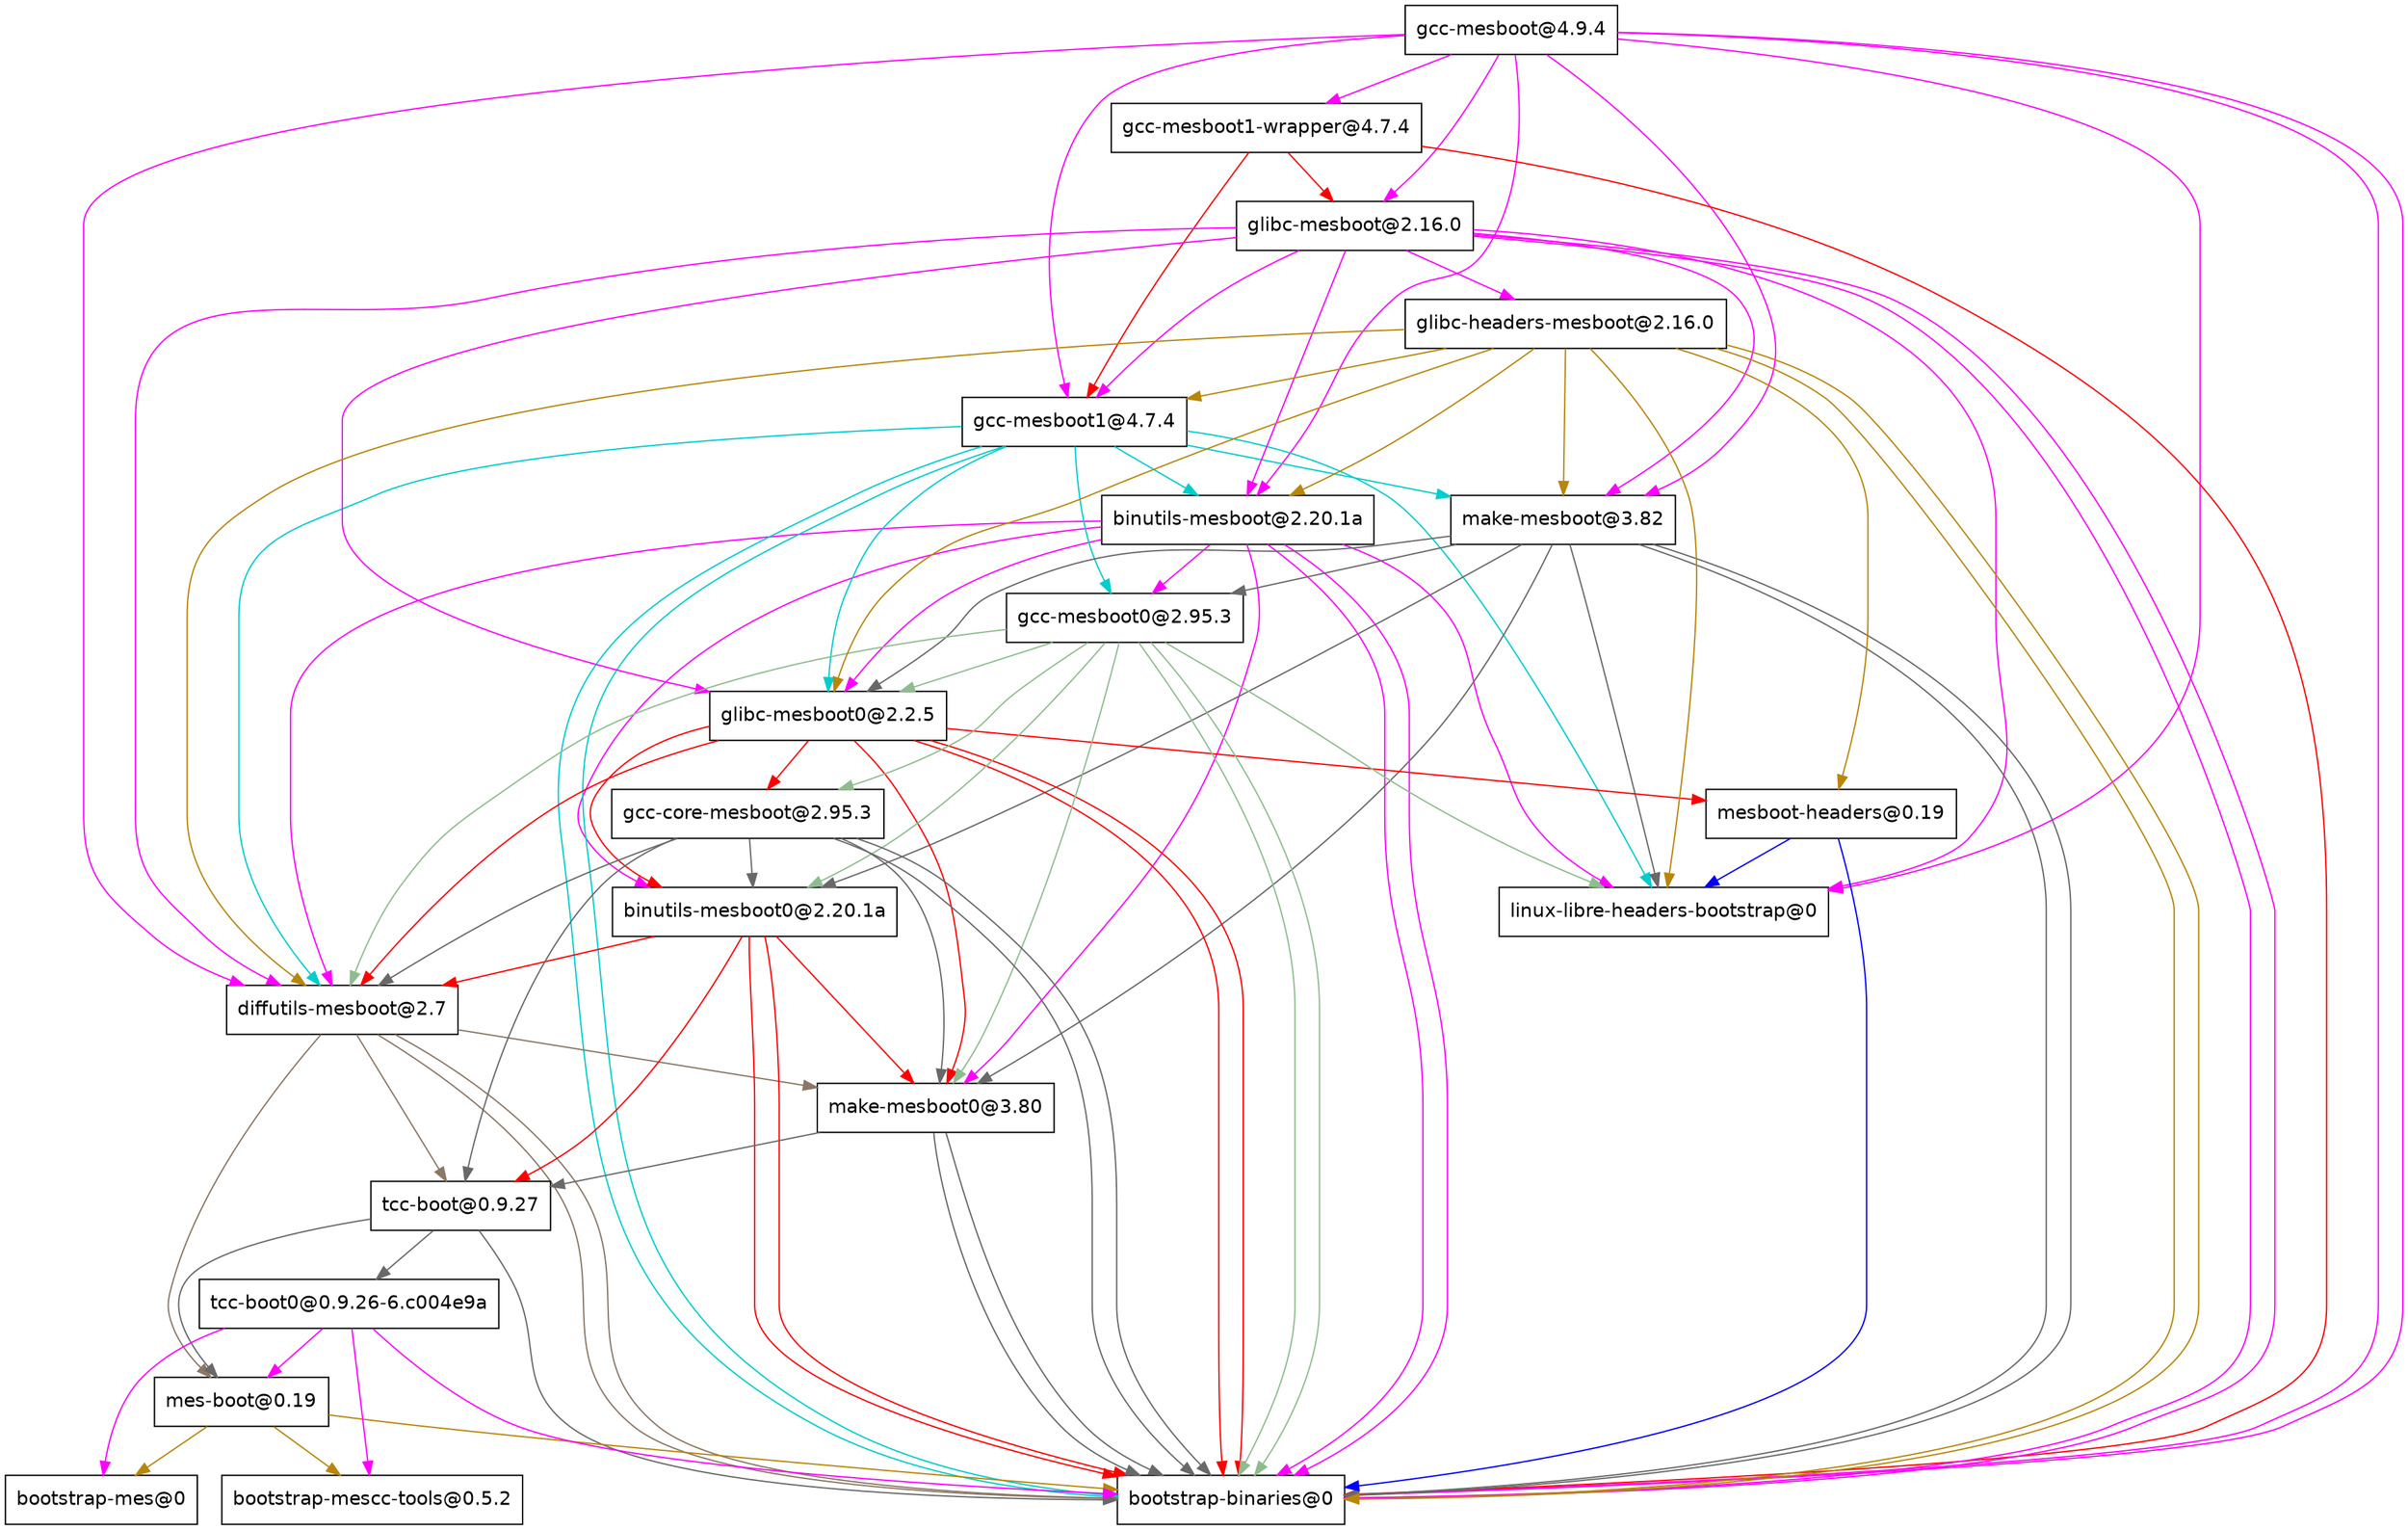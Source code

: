 digraph "Guix bag" {
  "/gnu/store/q8f5yjxp0kcdn2mwqf83bvhal71cnr71-gcc-mesboot-4.9.4.drv" [label = "gcc-mesboot@4.9.4", shape = box, fontname = Helvetica];
  "/gnu/store/q8f5yjxp0kcdn2mwqf83bvhal71cnr71-gcc-mesboot-4.9.4.drv" -> "/gnu/store/2lpg626q4x8v7hgqajywpq1rc8y72hzx-binutils-mesboot-2.20.1a.drv" [color = magenta];
  "/gnu/store/q8f5yjxp0kcdn2mwqf83bvhal71cnr71-gcc-mesboot-4.9.4.drv" -> "/gnu/store/7v6fpp5msmjbhmprikrfcj047016gd54-gcc-mesboot1-wrapper-4.7.4.drv" [color = magenta];
  "/gnu/store/q8f5yjxp0kcdn2mwqf83bvhal71cnr71-gcc-mesboot-4.9.4.drv" -> "/gnu/store/7pllq0crksfkr7856y1pawcy4scc7l4q-gcc-mesboot1-4.7.4.drv" [color = magenta];
  "/gnu/store/q8f5yjxp0kcdn2mwqf83bvhal71cnr71-gcc-mesboot-4.9.4.drv" -> "/gnu/store/lp6fycqqd8adndlfylh4mlihm0qakxzw-glibc-mesboot-2.16.0.drv" [color = magenta];
  "/gnu/store/q8f5yjxp0kcdn2mwqf83bvhal71cnr71-gcc-mesboot-4.9.4.drv" -> "/gnu/store/7wqw4023spvggi15vcxyxvivxa4rmmv8-bootstrap-binaries-0.drv" [color = magenta];
  "/gnu/store/q8f5yjxp0kcdn2mwqf83bvhal71cnr71-gcc-mesboot-4.9.4.drv" -> "/gnu/store/7wqw4023spvggi15vcxyxvivxa4rmmv8-bootstrap-binaries-0.drv" [color = magenta];
  "/gnu/store/q8f5yjxp0kcdn2mwqf83bvhal71cnr71-gcc-mesboot-4.9.4.drv" -> "/gnu/store/r50fj43103526ga6pi2f9jkk4gvaav7m-diffutils-mesboot-2.7.drv" [color = magenta];
  "/gnu/store/q8f5yjxp0kcdn2mwqf83bvhal71cnr71-gcc-mesboot-4.9.4.drv" -> "/gnu/store/r0z9bix88pz0wf6sgcn9185iwcsdracs-linux-libre-headers-bootstrap-0.drv" [color = magenta];
  "/gnu/store/q8f5yjxp0kcdn2mwqf83bvhal71cnr71-gcc-mesboot-4.9.4.drv" -> "/gnu/store/5ad88jy4a1gpbslzdiksk7zjyh28wzkr-make-mesboot-3.82.drv" [color = magenta];
  "/gnu/store/2lpg626q4x8v7hgqajywpq1rc8y72hzx-binutils-mesboot-2.20.1a.drv" [label = "binutils-mesboot@2.20.1a", shape = box, fontname = Helvetica];
  "/gnu/store/2lpg626q4x8v7hgqajywpq1rc8y72hzx-binutils-mesboot-2.20.1a.drv" -> "/gnu/store/x9shp86cz9f4rb5xvhs37zzxg1ngi4dr-binutils-mesboot0-2.20.1a.drv" [color = magenta];
  "/gnu/store/2lpg626q4x8v7hgqajywpq1rc8y72hzx-binutils-mesboot-2.20.1a.drv" -> "/gnu/store/2633565gzh4jqh7c5zf6i0iy9yxqigcv-glibc-mesboot0-2.2.5.drv" [color = magenta];
  "/gnu/store/2lpg626q4x8v7hgqajywpq1rc8y72hzx-binutils-mesboot-2.20.1a.drv" -> "/gnu/store/slnyk8gbnvfwy1m1was8myivpss58idd-gcc-mesboot0-2.95.3.drv" [color = magenta];
  "/gnu/store/2lpg626q4x8v7hgqajywpq1rc8y72hzx-binutils-mesboot-2.20.1a.drv" -> "/gnu/store/7wqw4023spvggi15vcxyxvivxa4rmmv8-bootstrap-binaries-0.drv" [color = magenta];
  "/gnu/store/2lpg626q4x8v7hgqajywpq1rc8y72hzx-binutils-mesboot-2.20.1a.drv" -> "/gnu/store/7wqw4023spvggi15vcxyxvivxa4rmmv8-bootstrap-binaries-0.drv" [color = magenta];
  "/gnu/store/2lpg626q4x8v7hgqajywpq1rc8y72hzx-binutils-mesboot-2.20.1a.drv" -> "/gnu/store/r50fj43103526ga6pi2f9jkk4gvaav7m-diffutils-mesboot-2.7.drv" [color = magenta];
  "/gnu/store/2lpg626q4x8v7hgqajywpq1rc8y72hzx-binutils-mesboot-2.20.1a.drv" -> "/gnu/store/r0z9bix88pz0wf6sgcn9185iwcsdracs-linux-libre-headers-bootstrap-0.drv" [color = magenta];
  "/gnu/store/2lpg626q4x8v7hgqajywpq1rc8y72hzx-binutils-mesboot-2.20.1a.drv" -> "/gnu/store/57da9mdiqhyn72m8wv00pdvzqi2ng4xb-make-mesboot0-3.80.drv" [color = magenta];
  "/gnu/store/x9shp86cz9f4rb5xvhs37zzxg1ngi4dr-binutils-mesboot0-2.20.1a.drv" [label = "binutils-mesboot0@2.20.1a", shape = box, fontname = Helvetica];
  "/gnu/store/x9shp86cz9f4rb5xvhs37zzxg1ngi4dr-binutils-mesboot0-2.20.1a.drv" -> "/gnu/store/fglx0fz62bygkdxxg878j7x9pfl37zhh-tcc-boot-0.9.27.drv" [color = red];
  "/gnu/store/x9shp86cz9f4rb5xvhs37zzxg1ngi4dr-binutils-mesboot0-2.20.1a.drv" -> "/gnu/store/7wqw4023spvggi15vcxyxvivxa4rmmv8-bootstrap-binaries-0.drv" [color = red];
  "/gnu/store/x9shp86cz9f4rb5xvhs37zzxg1ngi4dr-binutils-mesboot0-2.20.1a.drv" -> "/gnu/store/7wqw4023spvggi15vcxyxvivxa4rmmv8-bootstrap-binaries-0.drv" [color = red];
  "/gnu/store/x9shp86cz9f4rb5xvhs37zzxg1ngi4dr-binutils-mesboot0-2.20.1a.drv" -> "/gnu/store/r50fj43103526ga6pi2f9jkk4gvaav7m-diffutils-mesboot-2.7.drv" [color = red];
  "/gnu/store/x9shp86cz9f4rb5xvhs37zzxg1ngi4dr-binutils-mesboot0-2.20.1a.drv" -> "/gnu/store/57da9mdiqhyn72m8wv00pdvzqi2ng4xb-make-mesboot0-3.80.drv" [color = red];
  "/gnu/store/fglx0fz62bygkdxxg878j7x9pfl37zhh-tcc-boot-0.9.27.drv" [label = "tcc-boot@0.9.27", shape = box, fontname = Helvetica];
  "/gnu/store/fglx0fz62bygkdxxg878j7x9pfl37zhh-tcc-boot-0.9.27.drv" -> "/gnu/store/mw6swkryp89aml4jzac5lm8kmcv5k6gy-mes-boot-0.19.drv" [color = dimgrey];
  "/gnu/store/fglx0fz62bygkdxxg878j7x9pfl37zhh-tcc-boot-0.9.27.drv" -> "/gnu/store/nvhjn6b5hi4mj7wnjxrmj0dmdigq9m2z-tcc-boot0-0.9.26-6.c004e9a.drv" [color = dimgrey];
  "/gnu/store/fglx0fz62bygkdxxg878j7x9pfl37zhh-tcc-boot-0.9.27.drv" -> "/gnu/store/7wqw4023spvggi15vcxyxvivxa4rmmv8-bootstrap-binaries-0.drv" [color = dimgrey];
  "/gnu/store/mw6swkryp89aml4jzac5lm8kmcv5k6gy-mes-boot-0.19.drv" [label = "mes-boot@0.19", shape = box, fontname = Helvetica];
  "/gnu/store/mw6swkryp89aml4jzac5lm8kmcv5k6gy-mes-boot-0.19.drv" -> "/gnu/store/msykyiih9lwrd86x00vs00i8s5ipjks4-bootstrap-mescc-tools-0.5.2.drv" [color = darkgoldenrod];
  "/gnu/store/mw6swkryp89aml4jzac5lm8kmcv5k6gy-mes-boot-0.19.drv" -> "/gnu/store/7wqw4023spvggi15vcxyxvivxa4rmmv8-bootstrap-binaries-0.drv" [color = darkgoldenrod];
  "/gnu/store/mw6swkryp89aml4jzac5lm8kmcv5k6gy-mes-boot-0.19.drv" -> "/gnu/store/cfw60j3987wrvb26f2bpbw5l5q6q53fj-bootstrap-mes-0.drv" [color = darkgoldenrod];
  "/gnu/store/msykyiih9lwrd86x00vs00i8s5ipjks4-bootstrap-mescc-tools-0.5.2.drv" [label = "bootstrap-mescc-tools@0.5.2", shape = box, fontname = Helvetica];
  "/gnu/store/7wqw4023spvggi15vcxyxvivxa4rmmv8-bootstrap-binaries-0.drv" [label = "bootstrap-binaries@0", shape = box, fontname = Helvetica];
  "/gnu/store/cfw60j3987wrvb26f2bpbw5l5q6q53fj-bootstrap-mes-0.drv" [label = "bootstrap-mes@0", shape = box, fontname = Helvetica];
  "/gnu/store/nvhjn6b5hi4mj7wnjxrmj0dmdigq9m2z-tcc-boot0-0.9.26-6.c004e9a.drv" [label = "tcc-boot0@0.9.26-6.c004e9a", shape = box, fontname = Helvetica];
  "/gnu/store/nvhjn6b5hi4mj7wnjxrmj0dmdigq9m2z-tcc-boot0-0.9.26-6.c004e9a.drv" -> "/gnu/store/mw6swkryp89aml4jzac5lm8kmcv5k6gy-mes-boot-0.19.drv" [color = magenta];
  "/gnu/store/nvhjn6b5hi4mj7wnjxrmj0dmdigq9m2z-tcc-boot0-0.9.26-6.c004e9a.drv" -> "/gnu/store/msykyiih9lwrd86x00vs00i8s5ipjks4-bootstrap-mescc-tools-0.5.2.drv" [color = magenta];
  "/gnu/store/nvhjn6b5hi4mj7wnjxrmj0dmdigq9m2z-tcc-boot0-0.9.26-6.c004e9a.drv" -> "/gnu/store/7wqw4023spvggi15vcxyxvivxa4rmmv8-bootstrap-binaries-0.drv" [color = magenta];
  "/gnu/store/nvhjn6b5hi4mj7wnjxrmj0dmdigq9m2z-tcc-boot0-0.9.26-6.c004e9a.drv" -> "/gnu/store/cfw60j3987wrvb26f2bpbw5l5q6q53fj-bootstrap-mes-0.drv" [color = magenta];
  "/gnu/store/r50fj43103526ga6pi2f9jkk4gvaav7m-diffutils-mesboot-2.7.drv" [label = "diffutils-mesboot@2.7", shape = box, fontname = Helvetica];
  "/gnu/store/r50fj43103526ga6pi2f9jkk4gvaav7m-diffutils-mesboot-2.7.drv" -> "/gnu/store/mw6swkryp89aml4jzac5lm8kmcv5k6gy-mes-boot-0.19.drv" [color = peachpuff4];
  "/gnu/store/r50fj43103526ga6pi2f9jkk4gvaav7m-diffutils-mesboot-2.7.drv" -> "/gnu/store/fglx0fz62bygkdxxg878j7x9pfl37zhh-tcc-boot-0.9.27.drv" [color = peachpuff4];
  "/gnu/store/r50fj43103526ga6pi2f9jkk4gvaav7m-diffutils-mesboot-2.7.drv" -> "/gnu/store/7wqw4023spvggi15vcxyxvivxa4rmmv8-bootstrap-binaries-0.drv" [color = peachpuff4];
  "/gnu/store/r50fj43103526ga6pi2f9jkk4gvaav7m-diffutils-mesboot-2.7.drv" -> "/gnu/store/7wqw4023spvggi15vcxyxvivxa4rmmv8-bootstrap-binaries-0.drv" [color = peachpuff4];
  "/gnu/store/r50fj43103526ga6pi2f9jkk4gvaav7m-diffutils-mesboot-2.7.drv" -> "/gnu/store/57da9mdiqhyn72m8wv00pdvzqi2ng4xb-make-mesboot0-3.80.drv" [color = peachpuff4];
  "/gnu/store/57da9mdiqhyn72m8wv00pdvzqi2ng4xb-make-mesboot0-3.80.drv" [label = "make-mesboot0@3.80", shape = box, fontname = Helvetica];
  "/gnu/store/57da9mdiqhyn72m8wv00pdvzqi2ng4xb-make-mesboot0-3.80.drv" -> "/gnu/store/fglx0fz62bygkdxxg878j7x9pfl37zhh-tcc-boot-0.9.27.drv" [color = dimgrey];
  "/gnu/store/57da9mdiqhyn72m8wv00pdvzqi2ng4xb-make-mesboot0-3.80.drv" -> "/gnu/store/7wqw4023spvggi15vcxyxvivxa4rmmv8-bootstrap-binaries-0.drv" [color = dimgrey];
  "/gnu/store/57da9mdiqhyn72m8wv00pdvzqi2ng4xb-make-mesboot0-3.80.drv" -> "/gnu/store/7wqw4023spvggi15vcxyxvivxa4rmmv8-bootstrap-binaries-0.drv" [color = dimgrey];
  "/gnu/store/2633565gzh4jqh7c5zf6i0iy9yxqigcv-glibc-mesboot0-2.2.5.drv" [label = "glibc-mesboot0@2.2.5", shape = box, fontname = Helvetica];
  "/gnu/store/2633565gzh4jqh7c5zf6i0iy9yxqigcv-glibc-mesboot0-2.2.5.drv" -> "/gnu/store/x9shp86cz9f4rb5xvhs37zzxg1ngi4dr-binutils-mesboot0-2.20.1a.drv" [color = red];
  "/gnu/store/2633565gzh4jqh7c5zf6i0iy9yxqigcv-glibc-mesboot0-2.2.5.drv" -> "/gnu/store/kcyh6k46ijm9nsq1as26rr0aq7rkx4f7-gcc-core-mesboot-2.95.3.drv" [color = red];
  "/gnu/store/2633565gzh4jqh7c5zf6i0iy9yxqigcv-glibc-mesboot0-2.2.5.drv" -> "/gnu/store/7wqw4023spvggi15vcxyxvivxa4rmmv8-bootstrap-binaries-0.drv" [color = red];
  "/gnu/store/2633565gzh4jqh7c5zf6i0iy9yxqigcv-glibc-mesboot0-2.2.5.drv" -> "/gnu/store/7wqw4023spvggi15vcxyxvivxa4rmmv8-bootstrap-binaries-0.drv" [color = red];
  "/gnu/store/2633565gzh4jqh7c5zf6i0iy9yxqigcv-glibc-mesboot0-2.2.5.drv" -> "/gnu/store/r50fj43103526ga6pi2f9jkk4gvaav7m-diffutils-mesboot-2.7.drv" [color = red];
  "/gnu/store/2633565gzh4jqh7c5zf6i0iy9yxqigcv-glibc-mesboot0-2.2.5.drv" -> "/gnu/store/hnxdqmhjdvh1ra9ar4lxl25xf6a7bhzz-mesboot-headers-0.19.drv" [color = red];
  "/gnu/store/2633565gzh4jqh7c5zf6i0iy9yxqigcv-glibc-mesboot0-2.2.5.drv" -> "/gnu/store/57da9mdiqhyn72m8wv00pdvzqi2ng4xb-make-mesboot0-3.80.drv" [color = red];
  "/gnu/store/kcyh6k46ijm9nsq1as26rr0aq7rkx4f7-gcc-core-mesboot-2.95.3.drv" [label = "gcc-core-mesboot@2.95.3", shape = box, fontname = Helvetica];
  "/gnu/store/kcyh6k46ijm9nsq1as26rr0aq7rkx4f7-gcc-core-mesboot-2.95.3.drv" -> "/gnu/store/x9shp86cz9f4rb5xvhs37zzxg1ngi4dr-binutils-mesboot0-2.20.1a.drv" [color = dimgrey];
  "/gnu/store/kcyh6k46ijm9nsq1as26rr0aq7rkx4f7-gcc-core-mesboot-2.95.3.drv" -> "/gnu/store/fglx0fz62bygkdxxg878j7x9pfl37zhh-tcc-boot-0.9.27.drv" [color = dimgrey];
  "/gnu/store/kcyh6k46ijm9nsq1as26rr0aq7rkx4f7-gcc-core-mesboot-2.95.3.drv" -> "/gnu/store/7wqw4023spvggi15vcxyxvivxa4rmmv8-bootstrap-binaries-0.drv" [color = dimgrey];
  "/gnu/store/kcyh6k46ijm9nsq1as26rr0aq7rkx4f7-gcc-core-mesboot-2.95.3.drv" -> "/gnu/store/7wqw4023spvggi15vcxyxvivxa4rmmv8-bootstrap-binaries-0.drv" [color = dimgrey];
  "/gnu/store/kcyh6k46ijm9nsq1as26rr0aq7rkx4f7-gcc-core-mesboot-2.95.3.drv" -> "/gnu/store/r50fj43103526ga6pi2f9jkk4gvaav7m-diffutils-mesboot-2.7.drv" [color = dimgrey];
  "/gnu/store/kcyh6k46ijm9nsq1as26rr0aq7rkx4f7-gcc-core-mesboot-2.95.3.drv" -> "/gnu/store/57da9mdiqhyn72m8wv00pdvzqi2ng4xb-make-mesboot0-3.80.drv" [color = dimgrey];
  "/gnu/store/hnxdqmhjdvh1ra9ar4lxl25xf6a7bhzz-mesboot-headers-0.19.drv" [label = "mesboot-headers@0.19", shape = box, fontname = Helvetica];
  "/gnu/store/hnxdqmhjdvh1ra9ar4lxl25xf6a7bhzz-mesboot-headers-0.19.drv" -> "/gnu/store/7wqw4023spvggi15vcxyxvivxa4rmmv8-bootstrap-binaries-0.drv" [color = blue];
  "/gnu/store/hnxdqmhjdvh1ra9ar4lxl25xf6a7bhzz-mesboot-headers-0.19.drv" -> "/gnu/store/r0z9bix88pz0wf6sgcn9185iwcsdracs-linux-libre-headers-bootstrap-0.drv" [color = blue];
  "/gnu/store/r0z9bix88pz0wf6sgcn9185iwcsdracs-linux-libre-headers-bootstrap-0.drv" [label = "linux-libre-headers-bootstrap@0", shape = box, fontname = Helvetica];
  "/gnu/store/slnyk8gbnvfwy1m1was8myivpss58idd-gcc-mesboot0-2.95.3.drv" [label = "gcc-mesboot0@2.95.3", shape = box, fontname = Helvetica];
  "/gnu/store/slnyk8gbnvfwy1m1was8myivpss58idd-gcc-mesboot0-2.95.3.drv" -> "/gnu/store/x9shp86cz9f4rb5xvhs37zzxg1ngi4dr-binutils-mesboot0-2.20.1a.drv" [color = darkseagreen];
  "/gnu/store/slnyk8gbnvfwy1m1was8myivpss58idd-gcc-mesboot0-2.95.3.drv" -> "/gnu/store/kcyh6k46ijm9nsq1as26rr0aq7rkx4f7-gcc-core-mesboot-2.95.3.drv" [color = darkseagreen];
  "/gnu/store/slnyk8gbnvfwy1m1was8myivpss58idd-gcc-mesboot0-2.95.3.drv" -> "/gnu/store/2633565gzh4jqh7c5zf6i0iy9yxqigcv-glibc-mesboot0-2.2.5.drv" [color = darkseagreen];
  "/gnu/store/slnyk8gbnvfwy1m1was8myivpss58idd-gcc-mesboot0-2.95.3.drv" -> "/gnu/store/7wqw4023spvggi15vcxyxvivxa4rmmv8-bootstrap-binaries-0.drv" [color = darkseagreen];
  "/gnu/store/slnyk8gbnvfwy1m1was8myivpss58idd-gcc-mesboot0-2.95.3.drv" -> "/gnu/store/7wqw4023spvggi15vcxyxvivxa4rmmv8-bootstrap-binaries-0.drv" [color = darkseagreen];
  "/gnu/store/slnyk8gbnvfwy1m1was8myivpss58idd-gcc-mesboot0-2.95.3.drv" -> "/gnu/store/r50fj43103526ga6pi2f9jkk4gvaav7m-diffutils-mesboot-2.7.drv" [color = darkseagreen];
  "/gnu/store/slnyk8gbnvfwy1m1was8myivpss58idd-gcc-mesboot0-2.95.3.drv" -> "/gnu/store/r0z9bix88pz0wf6sgcn9185iwcsdracs-linux-libre-headers-bootstrap-0.drv" [color = darkseagreen];
  "/gnu/store/slnyk8gbnvfwy1m1was8myivpss58idd-gcc-mesboot0-2.95.3.drv" -> "/gnu/store/57da9mdiqhyn72m8wv00pdvzqi2ng4xb-make-mesboot0-3.80.drv" [color = darkseagreen];
  "/gnu/store/7v6fpp5msmjbhmprikrfcj047016gd54-gcc-mesboot1-wrapper-4.7.4.drv" [label = "gcc-mesboot1-wrapper@4.7.4", shape = box, fontname = Helvetica];
  "/gnu/store/7v6fpp5msmjbhmprikrfcj047016gd54-gcc-mesboot1-wrapper-4.7.4.drv" -> "/gnu/store/7wqw4023spvggi15vcxyxvivxa4rmmv8-bootstrap-binaries-0.drv" [color = red];
  "/gnu/store/7v6fpp5msmjbhmprikrfcj047016gd54-gcc-mesboot1-wrapper-4.7.4.drv" -> "/gnu/store/lp6fycqqd8adndlfylh4mlihm0qakxzw-glibc-mesboot-2.16.0.drv" [color = red];
  "/gnu/store/7v6fpp5msmjbhmprikrfcj047016gd54-gcc-mesboot1-wrapper-4.7.4.drv" -> "/gnu/store/7pllq0crksfkr7856y1pawcy4scc7l4q-gcc-mesboot1-4.7.4.drv" [color = red];
  "/gnu/store/lp6fycqqd8adndlfylh4mlihm0qakxzw-glibc-mesboot-2.16.0.drv" [label = "glibc-mesboot@2.16.0", shape = box, fontname = Helvetica];
  "/gnu/store/lp6fycqqd8adndlfylh4mlihm0qakxzw-glibc-mesboot-2.16.0.drv" -> "/gnu/store/2lpg626q4x8v7hgqajywpq1rc8y72hzx-binutils-mesboot-2.20.1a.drv" [color = magenta];
  "/gnu/store/lp6fycqqd8adndlfylh4mlihm0qakxzw-glibc-mesboot-2.16.0.drv" -> "/gnu/store/2633565gzh4jqh7c5zf6i0iy9yxqigcv-glibc-mesboot0-2.2.5.drv" [color = magenta];
  "/gnu/store/lp6fycqqd8adndlfylh4mlihm0qakxzw-glibc-mesboot-2.16.0.drv" -> "/gnu/store/p9sl13frcs2wdcddkh20hc51l7lpavza-glibc-headers-mesboot-2.16.0.drv" [color = magenta];
  "/gnu/store/lp6fycqqd8adndlfylh4mlihm0qakxzw-glibc-mesboot-2.16.0.drv" -> "/gnu/store/7pllq0crksfkr7856y1pawcy4scc7l4q-gcc-mesboot1-4.7.4.drv" [color = magenta];
  "/gnu/store/lp6fycqqd8adndlfylh4mlihm0qakxzw-glibc-mesboot-2.16.0.drv" -> "/gnu/store/7wqw4023spvggi15vcxyxvivxa4rmmv8-bootstrap-binaries-0.drv" [color = magenta];
  "/gnu/store/lp6fycqqd8adndlfylh4mlihm0qakxzw-glibc-mesboot-2.16.0.drv" -> "/gnu/store/7wqw4023spvggi15vcxyxvivxa4rmmv8-bootstrap-binaries-0.drv" [color = magenta];
  "/gnu/store/lp6fycqqd8adndlfylh4mlihm0qakxzw-glibc-mesboot-2.16.0.drv" -> "/gnu/store/r50fj43103526ga6pi2f9jkk4gvaav7m-diffutils-mesboot-2.7.drv" [color = magenta];
  "/gnu/store/lp6fycqqd8adndlfylh4mlihm0qakxzw-glibc-mesboot-2.16.0.drv" -> "/gnu/store/r0z9bix88pz0wf6sgcn9185iwcsdracs-linux-libre-headers-bootstrap-0.drv" [color = magenta];
  "/gnu/store/lp6fycqqd8adndlfylh4mlihm0qakxzw-glibc-mesboot-2.16.0.drv" -> "/gnu/store/5ad88jy4a1gpbslzdiksk7zjyh28wzkr-make-mesboot-3.82.drv" [color = magenta];
  "/gnu/store/p9sl13frcs2wdcddkh20hc51l7lpavza-glibc-headers-mesboot-2.16.0.drv" [label = "glibc-headers-mesboot@2.16.0", shape = box, fontname = Helvetica];
  "/gnu/store/p9sl13frcs2wdcddkh20hc51l7lpavza-glibc-headers-mesboot-2.16.0.drv" -> "/gnu/store/2lpg626q4x8v7hgqajywpq1rc8y72hzx-binutils-mesboot-2.20.1a.drv" [color = darkgoldenrod];
  "/gnu/store/p9sl13frcs2wdcddkh20hc51l7lpavza-glibc-headers-mesboot-2.16.0.drv" -> "/gnu/store/2633565gzh4jqh7c5zf6i0iy9yxqigcv-glibc-mesboot0-2.2.5.drv" [color = darkgoldenrod];
  "/gnu/store/p9sl13frcs2wdcddkh20hc51l7lpavza-glibc-headers-mesboot-2.16.0.drv" -> "/gnu/store/7pllq0crksfkr7856y1pawcy4scc7l4q-gcc-mesboot1-4.7.4.drv" [color = darkgoldenrod];
  "/gnu/store/p9sl13frcs2wdcddkh20hc51l7lpavza-glibc-headers-mesboot-2.16.0.drv" -> "/gnu/store/hnxdqmhjdvh1ra9ar4lxl25xf6a7bhzz-mesboot-headers-0.19.drv" [color = darkgoldenrod];
  "/gnu/store/p9sl13frcs2wdcddkh20hc51l7lpavza-glibc-headers-mesboot-2.16.0.drv" -> "/gnu/store/7wqw4023spvggi15vcxyxvivxa4rmmv8-bootstrap-binaries-0.drv" [color = darkgoldenrod];
  "/gnu/store/p9sl13frcs2wdcddkh20hc51l7lpavza-glibc-headers-mesboot-2.16.0.drv" -> "/gnu/store/7wqw4023spvggi15vcxyxvivxa4rmmv8-bootstrap-binaries-0.drv" [color = darkgoldenrod];
  "/gnu/store/p9sl13frcs2wdcddkh20hc51l7lpavza-glibc-headers-mesboot-2.16.0.drv" -> "/gnu/store/r50fj43103526ga6pi2f9jkk4gvaav7m-diffutils-mesboot-2.7.drv" [color = darkgoldenrod];
  "/gnu/store/p9sl13frcs2wdcddkh20hc51l7lpavza-glibc-headers-mesboot-2.16.0.drv" -> "/gnu/store/r0z9bix88pz0wf6sgcn9185iwcsdracs-linux-libre-headers-bootstrap-0.drv" [color = darkgoldenrod];
  "/gnu/store/p9sl13frcs2wdcddkh20hc51l7lpavza-glibc-headers-mesboot-2.16.0.drv" -> "/gnu/store/5ad88jy4a1gpbslzdiksk7zjyh28wzkr-make-mesboot-3.82.drv" [color = darkgoldenrod];
  "/gnu/store/7pllq0crksfkr7856y1pawcy4scc7l4q-gcc-mesboot1-4.7.4.drv" [label = "gcc-mesboot1@4.7.4", shape = box, fontname = Helvetica];
  "/gnu/store/7pllq0crksfkr7856y1pawcy4scc7l4q-gcc-mesboot1-4.7.4.drv" -> "/gnu/store/2lpg626q4x8v7hgqajywpq1rc8y72hzx-binutils-mesboot-2.20.1a.drv" [color = cyan3];
  "/gnu/store/7pllq0crksfkr7856y1pawcy4scc7l4q-gcc-mesboot1-4.7.4.drv" -> "/gnu/store/slnyk8gbnvfwy1m1was8myivpss58idd-gcc-mesboot0-2.95.3.drv" [color = cyan3];
  "/gnu/store/7pllq0crksfkr7856y1pawcy4scc7l4q-gcc-mesboot1-4.7.4.drv" -> "/gnu/store/2633565gzh4jqh7c5zf6i0iy9yxqigcv-glibc-mesboot0-2.2.5.drv" [color = cyan3];
  "/gnu/store/7pllq0crksfkr7856y1pawcy4scc7l4q-gcc-mesboot1-4.7.4.drv" -> "/gnu/store/7wqw4023spvggi15vcxyxvivxa4rmmv8-bootstrap-binaries-0.drv" [color = cyan3];
  "/gnu/store/7pllq0crksfkr7856y1pawcy4scc7l4q-gcc-mesboot1-4.7.4.drv" -> "/gnu/store/7wqw4023spvggi15vcxyxvivxa4rmmv8-bootstrap-binaries-0.drv" [color = cyan3];
  "/gnu/store/7pllq0crksfkr7856y1pawcy4scc7l4q-gcc-mesboot1-4.7.4.drv" -> "/gnu/store/r50fj43103526ga6pi2f9jkk4gvaav7m-diffutils-mesboot-2.7.drv" [color = cyan3];
  "/gnu/store/7pllq0crksfkr7856y1pawcy4scc7l4q-gcc-mesboot1-4.7.4.drv" -> "/gnu/store/r0z9bix88pz0wf6sgcn9185iwcsdracs-linux-libre-headers-bootstrap-0.drv" [color = cyan3];
  "/gnu/store/7pllq0crksfkr7856y1pawcy4scc7l4q-gcc-mesboot1-4.7.4.drv" -> "/gnu/store/5ad88jy4a1gpbslzdiksk7zjyh28wzkr-make-mesboot-3.82.drv" [color = cyan3];
  "/gnu/store/5ad88jy4a1gpbslzdiksk7zjyh28wzkr-make-mesboot-3.82.drv" [label = "make-mesboot@3.82", shape = box, fontname = Helvetica];
  "/gnu/store/5ad88jy4a1gpbslzdiksk7zjyh28wzkr-make-mesboot-3.82.drv" -> "/gnu/store/x9shp86cz9f4rb5xvhs37zzxg1ngi4dr-binutils-mesboot0-2.20.1a.drv" [color = dimgrey];
  "/gnu/store/5ad88jy4a1gpbslzdiksk7zjyh28wzkr-make-mesboot-3.82.drv" -> "/gnu/store/2633565gzh4jqh7c5zf6i0iy9yxqigcv-glibc-mesboot0-2.2.5.drv" [color = dimgrey];
  "/gnu/store/5ad88jy4a1gpbslzdiksk7zjyh28wzkr-make-mesboot-3.82.drv" -> "/gnu/store/slnyk8gbnvfwy1m1was8myivpss58idd-gcc-mesboot0-2.95.3.drv" [color = dimgrey];
  "/gnu/store/5ad88jy4a1gpbslzdiksk7zjyh28wzkr-make-mesboot-3.82.drv" -> "/gnu/store/57da9mdiqhyn72m8wv00pdvzqi2ng4xb-make-mesboot0-3.80.drv" [color = dimgrey];
  "/gnu/store/5ad88jy4a1gpbslzdiksk7zjyh28wzkr-make-mesboot-3.82.drv" -> "/gnu/store/7wqw4023spvggi15vcxyxvivxa4rmmv8-bootstrap-binaries-0.drv" [color = dimgrey];
  "/gnu/store/5ad88jy4a1gpbslzdiksk7zjyh28wzkr-make-mesboot-3.82.drv" -> "/gnu/store/7wqw4023spvggi15vcxyxvivxa4rmmv8-bootstrap-binaries-0.drv" [color = dimgrey];
  "/gnu/store/5ad88jy4a1gpbslzdiksk7zjyh28wzkr-make-mesboot-3.82.drv" -> "/gnu/store/r0z9bix88pz0wf6sgcn9185iwcsdracs-linux-libre-headers-bootstrap-0.drv" [color = dimgrey];

}
